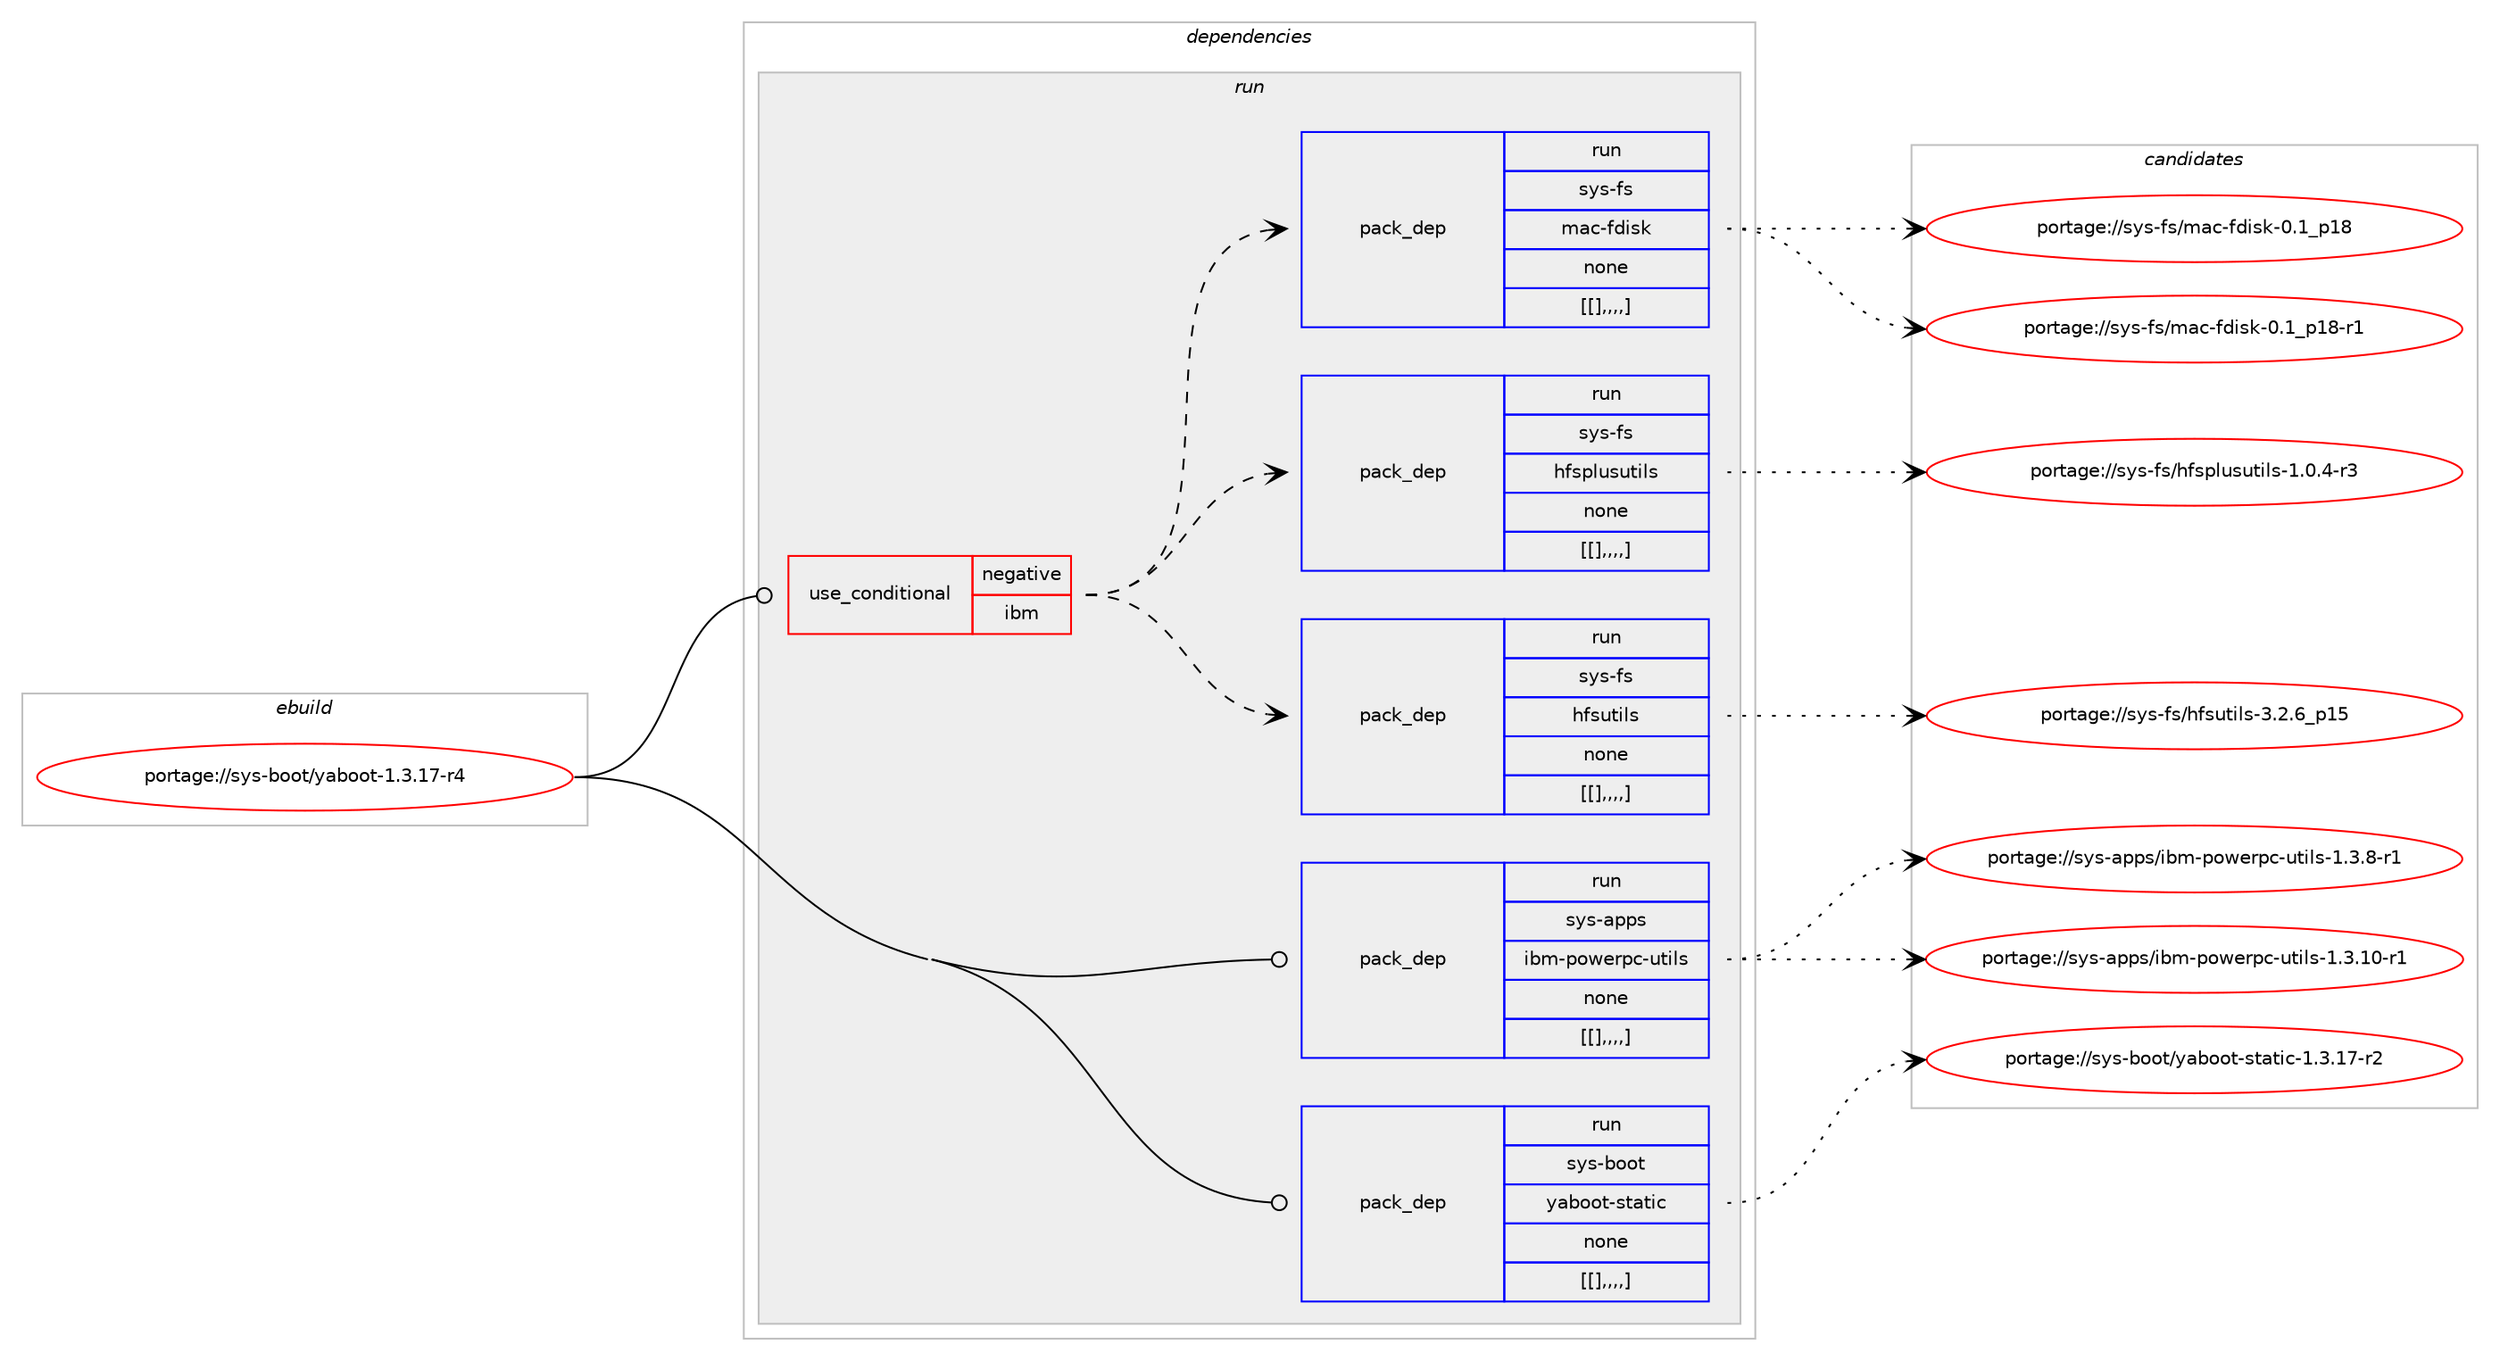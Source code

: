 digraph prolog {

# *************
# Graph options
# *************

newrank=true;
concentrate=true;
compound=true;
graph [rankdir=LR,fontname=Helvetica,fontsize=10,ranksep=1.5];#, ranksep=2.5, nodesep=0.2];
edge  [arrowhead=vee];
node  [fontname=Helvetica,fontsize=10];

# **********
# The ebuild
# **********

subgraph cluster_leftcol {
color=gray;
label=<<i>ebuild</i>>;
id [label="portage://sys-boot/yaboot-1.3.17-r4", color=red, width=4, href="../sys-boot/yaboot-1.3.17-r4.svg"];
}

# ****************
# The dependencies
# ****************

subgraph cluster_midcol {
color=gray;
label=<<i>dependencies</i>>;
subgraph cluster_compile {
fillcolor="#eeeeee";
style=filled;
label=<<i>compile</i>>;
}
subgraph cluster_compileandrun {
fillcolor="#eeeeee";
style=filled;
label=<<i>compile and run</i>>;
}
subgraph cluster_run {
fillcolor="#eeeeee";
style=filled;
label=<<i>run</i>>;
subgraph cond118160 {
dependency445929 [label=<<TABLE BORDER="0" CELLBORDER="1" CELLSPACING="0" CELLPADDING="4"><TR><TD ROWSPAN="3" CELLPADDING="10">use_conditional</TD></TR><TR><TD>negative</TD></TR><TR><TD>ibm</TD></TR></TABLE>>, shape=none, color=red];
subgraph pack324690 {
dependency445930 [label=<<TABLE BORDER="0" CELLBORDER="1" CELLSPACING="0" CELLPADDING="4" WIDTH="220"><TR><TD ROWSPAN="6" CELLPADDING="30">pack_dep</TD></TR><TR><TD WIDTH="110">run</TD></TR><TR><TD>sys-fs</TD></TR><TR><TD>hfsutils</TD></TR><TR><TD>none</TD></TR><TR><TD>[[],,,,]</TD></TR></TABLE>>, shape=none, color=blue];
}
dependency445929:e -> dependency445930:w [weight=20,style="dashed",arrowhead="vee"];
subgraph pack324691 {
dependency445931 [label=<<TABLE BORDER="0" CELLBORDER="1" CELLSPACING="0" CELLPADDING="4" WIDTH="220"><TR><TD ROWSPAN="6" CELLPADDING="30">pack_dep</TD></TR><TR><TD WIDTH="110">run</TD></TR><TR><TD>sys-fs</TD></TR><TR><TD>hfsplusutils</TD></TR><TR><TD>none</TD></TR><TR><TD>[[],,,,]</TD></TR></TABLE>>, shape=none, color=blue];
}
dependency445929:e -> dependency445931:w [weight=20,style="dashed",arrowhead="vee"];
subgraph pack324692 {
dependency445932 [label=<<TABLE BORDER="0" CELLBORDER="1" CELLSPACING="0" CELLPADDING="4" WIDTH="220"><TR><TD ROWSPAN="6" CELLPADDING="30">pack_dep</TD></TR><TR><TD WIDTH="110">run</TD></TR><TR><TD>sys-fs</TD></TR><TR><TD>mac-fdisk</TD></TR><TR><TD>none</TD></TR><TR><TD>[[],,,,]</TD></TR></TABLE>>, shape=none, color=blue];
}
dependency445929:e -> dependency445932:w [weight=20,style="dashed",arrowhead="vee"];
}
id:e -> dependency445929:w [weight=20,style="solid",arrowhead="odot"];
subgraph pack324693 {
dependency445933 [label=<<TABLE BORDER="0" CELLBORDER="1" CELLSPACING="0" CELLPADDING="4" WIDTH="220"><TR><TD ROWSPAN="6" CELLPADDING="30">pack_dep</TD></TR><TR><TD WIDTH="110">run</TD></TR><TR><TD>sys-apps</TD></TR><TR><TD>ibm-powerpc-utils</TD></TR><TR><TD>none</TD></TR><TR><TD>[[],,,,]</TD></TR></TABLE>>, shape=none, color=blue];
}
id:e -> dependency445933:w [weight=20,style="solid",arrowhead="odot"];
subgraph pack324694 {
dependency445934 [label=<<TABLE BORDER="0" CELLBORDER="1" CELLSPACING="0" CELLPADDING="4" WIDTH="220"><TR><TD ROWSPAN="6" CELLPADDING="30">pack_dep</TD></TR><TR><TD WIDTH="110">run</TD></TR><TR><TD>sys-boot</TD></TR><TR><TD>yaboot-static</TD></TR><TR><TD>none</TD></TR><TR><TD>[[],,,,]</TD></TR></TABLE>>, shape=none, color=blue];
}
id:e -> dependency445934:w [weight=20,style="solid",arrowhead="odot"];
}
}

# **************
# The candidates
# **************

subgraph cluster_choices {
rank=same;
color=gray;
label=<<i>candidates</i>>;

subgraph choice324690 {
color=black;
nodesep=1;
choice1151211154510211547104102115117116105108115455146504654951124953 [label="portage://sys-fs/hfsutils-3.2.6_p15", color=red, width=4,href="../sys-fs/hfsutils-3.2.6_p15.svg"];
dependency445930:e -> choice1151211154510211547104102115117116105108115455146504654951124953:w [style=dotted,weight="100"];
}
subgraph choice324691 {
color=black;
nodesep=1;
choice11512111545102115471041021151121081171151171161051081154549464846524511451 [label="portage://sys-fs/hfsplusutils-1.0.4-r3", color=red, width=4,href="../sys-fs/hfsplusutils-1.0.4-r3.svg"];
dependency445931:e -> choice11512111545102115471041021151121081171151171161051081154549464846524511451:w [style=dotted,weight="100"];
}
subgraph choice324692 {
color=black;
nodesep=1;
choice1151211154510211547109979945102100105115107454846499511249564511449 [label="portage://sys-fs/mac-fdisk-0.1_p18-r1", color=red, width=4,href="../sys-fs/mac-fdisk-0.1_p18-r1.svg"];
choice115121115451021154710997994510210010511510745484649951124956 [label="portage://sys-fs/mac-fdisk-0.1_p18", color=red, width=4,href="../sys-fs/mac-fdisk-0.1_p18.svg"];
dependency445932:e -> choice1151211154510211547109979945102100105115107454846499511249564511449:w [style=dotted,weight="100"];
dependency445932:e -> choice115121115451021154710997994510210010511510745484649951124956:w [style=dotted,weight="100"];
}
subgraph choice324693 {
color=black;
nodesep=1;
choice11512111545971121121154710598109451121111191011141129945117116105108115454946514649484511449 [label="portage://sys-apps/ibm-powerpc-utils-1.3.10-r1", color=red, width=4,href="../sys-apps/ibm-powerpc-utils-1.3.10-r1.svg"];
choice115121115459711211211547105981094511211111910111411299451171161051081154549465146564511449 [label="portage://sys-apps/ibm-powerpc-utils-1.3.8-r1", color=red, width=4,href="../sys-apps/ibm-powerpc-utils-1.3.8-r1.svg"];
dependency445933:e -> choice11512111545971121121154710598109451121111191011141129945117116105108115454946514649484511449:w [style=dotted,weight="100"];
dependency445933:e -> choice115121115459711211211547105981094511211111910111411299451171161051081154549465146564511449:w [style=dotted,weight="100"];
}
subgraph choice324694 {
color=black;
nodesep=1;
choice1151211154598111111116471219798111111116451151169711610599454946514649554511450 [label="portage://sys-boot/yaboot-static-1.3.17-r2", color=red, width=4,href="../sys-boot/yaboot-static-1.3.17-r2.svg"];
dependency445934:e -> choice1151211154598111111116471219798111111116451151169711610599454946514649554511450:w [style=dotted,weight="100"];
}
}

}
